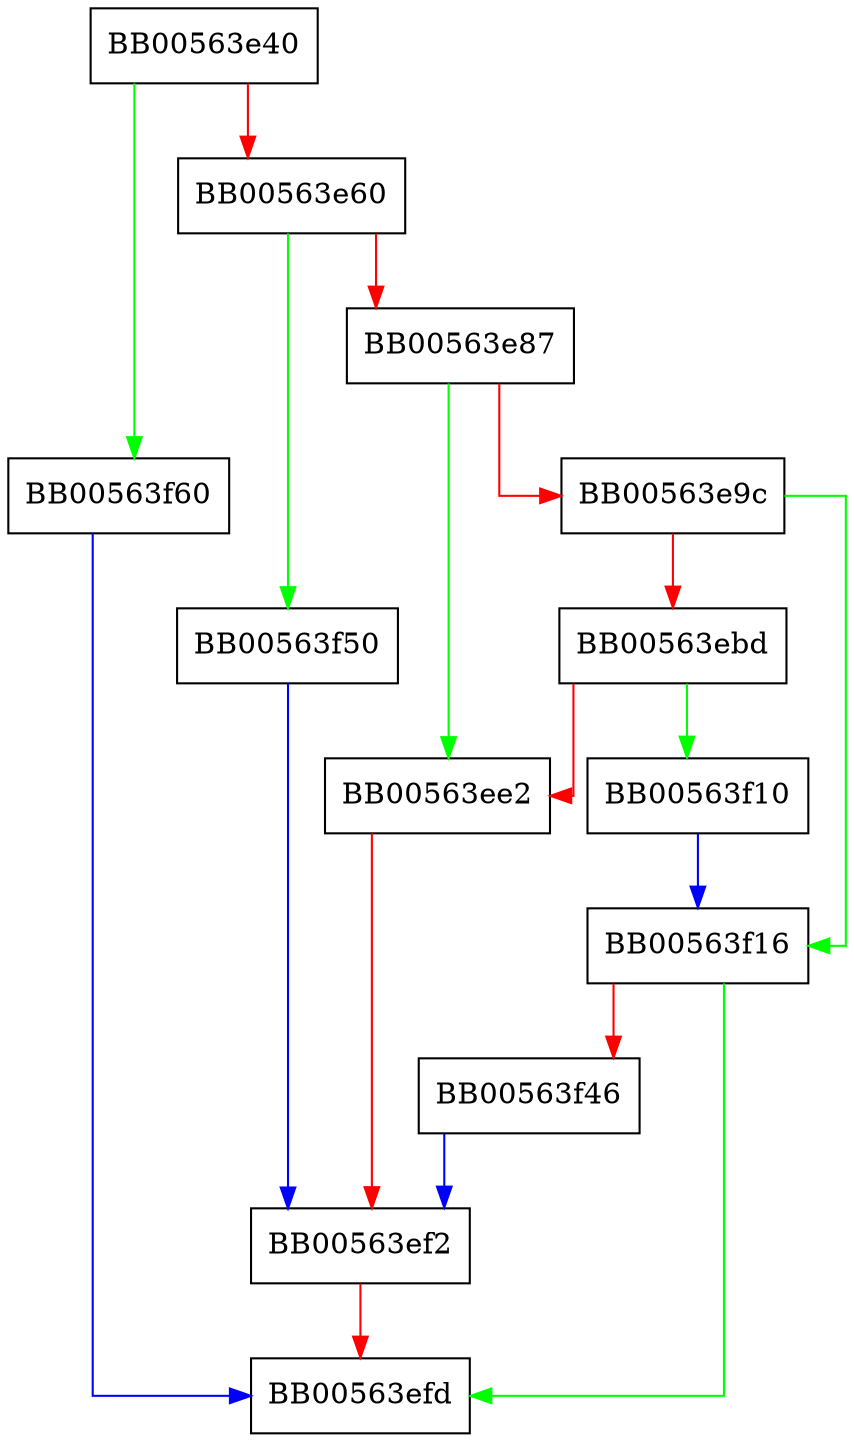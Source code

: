 digraph CMS_EnvelopedData_decrypt {
  node [shape="box"];
  graph [splines=ortho];
  BB00563e40 -> BB00563f60 [color="green"];
  BB00563e40 -> BB00563e60 [color="red"];
  BB00563e60 -> BB00563f50 [color="green"];
  BB00563e60 -> BB00563e87 [color="red"];
  BB00563e87 -> BB00563ee2 [color="green"];
  BB00563e87 -> BB00563e9c [color="red"];
  BB00563e9c -> BB00563f16 [color="green"];
  BB00563e9c -> BB00563ebd [color="red"];
  BB00563ebd -> BB00563f10 [color="green"];
  BB00563ebd -> BB00563ee2 [color="red"];
  BB00563ee2 -> BB00563ef2 [color="red"];
  BB00563ef2 -> BB00563efd [color="red"];
  BB00563f10 -> BB00563f16 [color="blue"];
  BB00563f16 -> BB00563efd [color="green"];
  BB00563f16 -> BB00563f46 [color="red"];
  BB00563f46 -> BB00563ef2 [color="blue"];
  BB00563f50 -> BB00563ef2 [color="blue"];
  BB00563f60 -> BB00563efd [color="blue"];
}